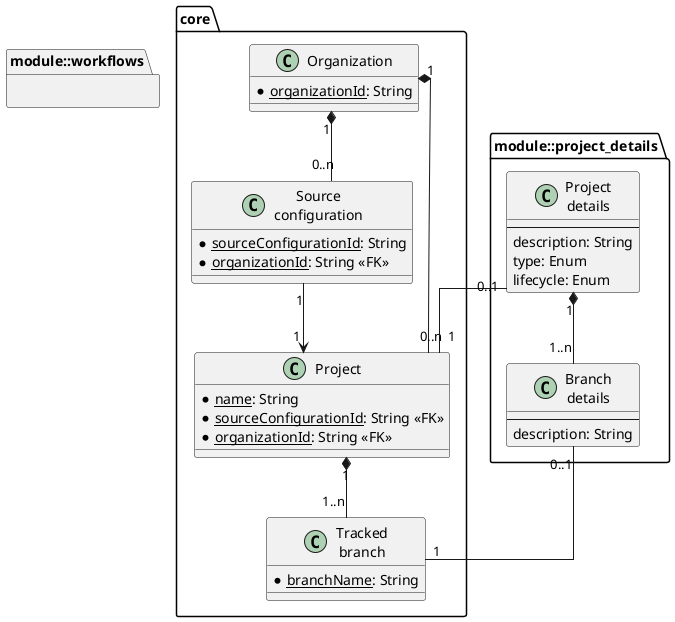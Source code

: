 @startuml Entity relations
skinparam linetype ortho
skinparam separator none

package core {
    class "Organization" as organization {
        * <u>organizationId</u>: String
    }
    class "Source\nconfiguration" as source_configuration {
        * <u>sourceConfigurationId</u>: String
        * <u>organizationId</u>: String <<FK>>
    }
    class "Project" as project {
        * <u>name</u>: String
        * <u>sourceConfigurationId</u>: String <<FK>>
        * <u>organizationId</u>: String <<FK>>
    }

    class "Tracked\nbranch" as tracked_branch {
        * <u>branchName</u>: String
    }

    organization "1" *-- "0..n" project
    organization "1" *-- "0..n" source_configuration
    source_configuration "1" --> "1" project
    project "1" *-- "1..n" tracked_branch
}

package module::project_details {
    class "Project\ndetails" as project_details {
        ---
        description: String
        type: Enum
        lifecycle: Enum
    }
    class "Branch\ndetails" as branch_details {
        ---
        description: String
    }
    project_details "1" *-- "1..n" branch_details
}

package module::workflows {

}

'package users {
'    interface "Owner" as owner {}
'    class "Group" as group {}
'    class "User" as user {}
'
'    owner <|-- group
'    owner <|-- user
'    group "1..n" o-- "1..n" user
'}

project_details "0..1" -- "1" project
branch_details "0..1" -- "1" tracked_branch

@enduml
